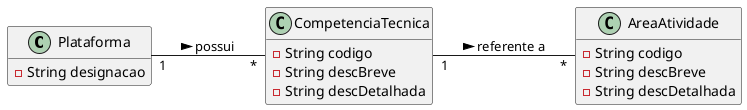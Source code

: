 @startuml
hide methods
left to right direction


class Plataforma {
  -String designacao
}

class CompetenciaTecnica {
  -String codigo
  -String descBreve
  -String descDetalhada
 
}

class AreaAtividade {
  -String codigo
  -String descBreve
  -String descDetalhada
 
}

Plataforma "1" -- "*" CompetenciaTecnica : possui >
CompetenciaTecnica "1" -- "*" AreaAtividade: referente a >
@enduml

